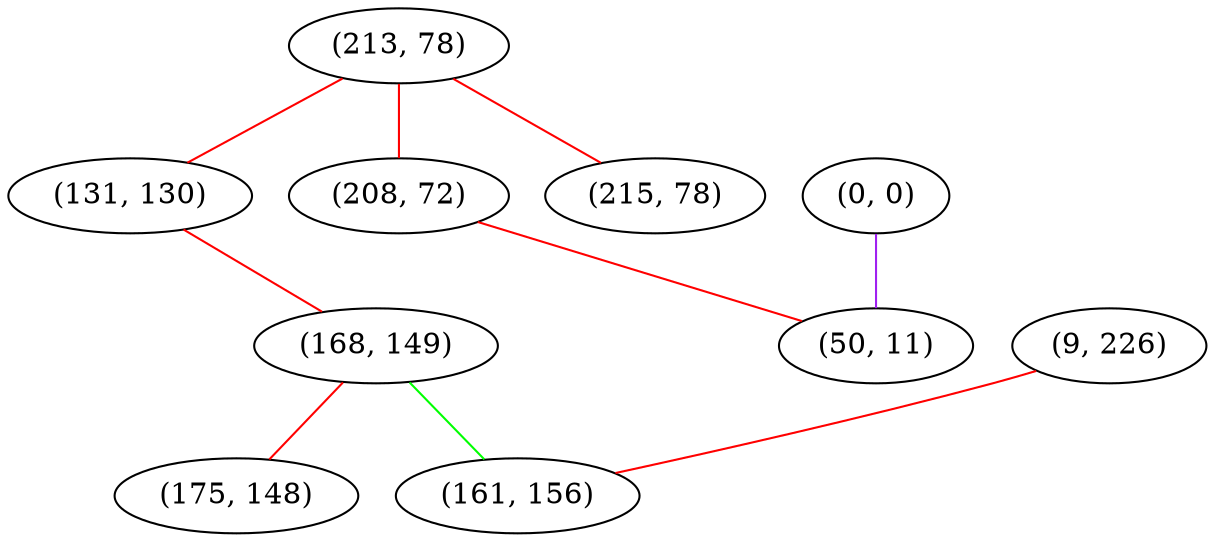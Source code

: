 graph "" {
"(213, 78)";
"(131, 130)";
"(0, 0)";
"(9, 226)";
"(208, 72)";
"(168, 149)";
"(175, 148)";
"(215, 78)";
"(161, 156)";
"(50, 11)";
"(213, 78)" -- "(131, 130)"  [color=red, key=0, weight=1];
"(213, 78)" -- "(208, 72)"  [color=red, key=0, weight=1];
"(213, 78)" -- "(215, 78)"  [color=red, key=0, weight=1];
"(131, 130)" -- "(168, 149)"  [color=red, key=0, weight=1];
"(0, 0)" -- "(50, 11)"  [color=purple, key=0, weight=4];
"(9, 226)" -- "(161, 156)"  [color=red, key=0, weight=1];
"(208, 72)" -- "(50, 11)"  [color=red, key=0, weight=1];
"(168, 149)" -- "(175, 148)"  [color=red, key=0, weight=1];
"(168, 149)" -- "(161, 156)"  [color=green, key=0, weight=2];
}
